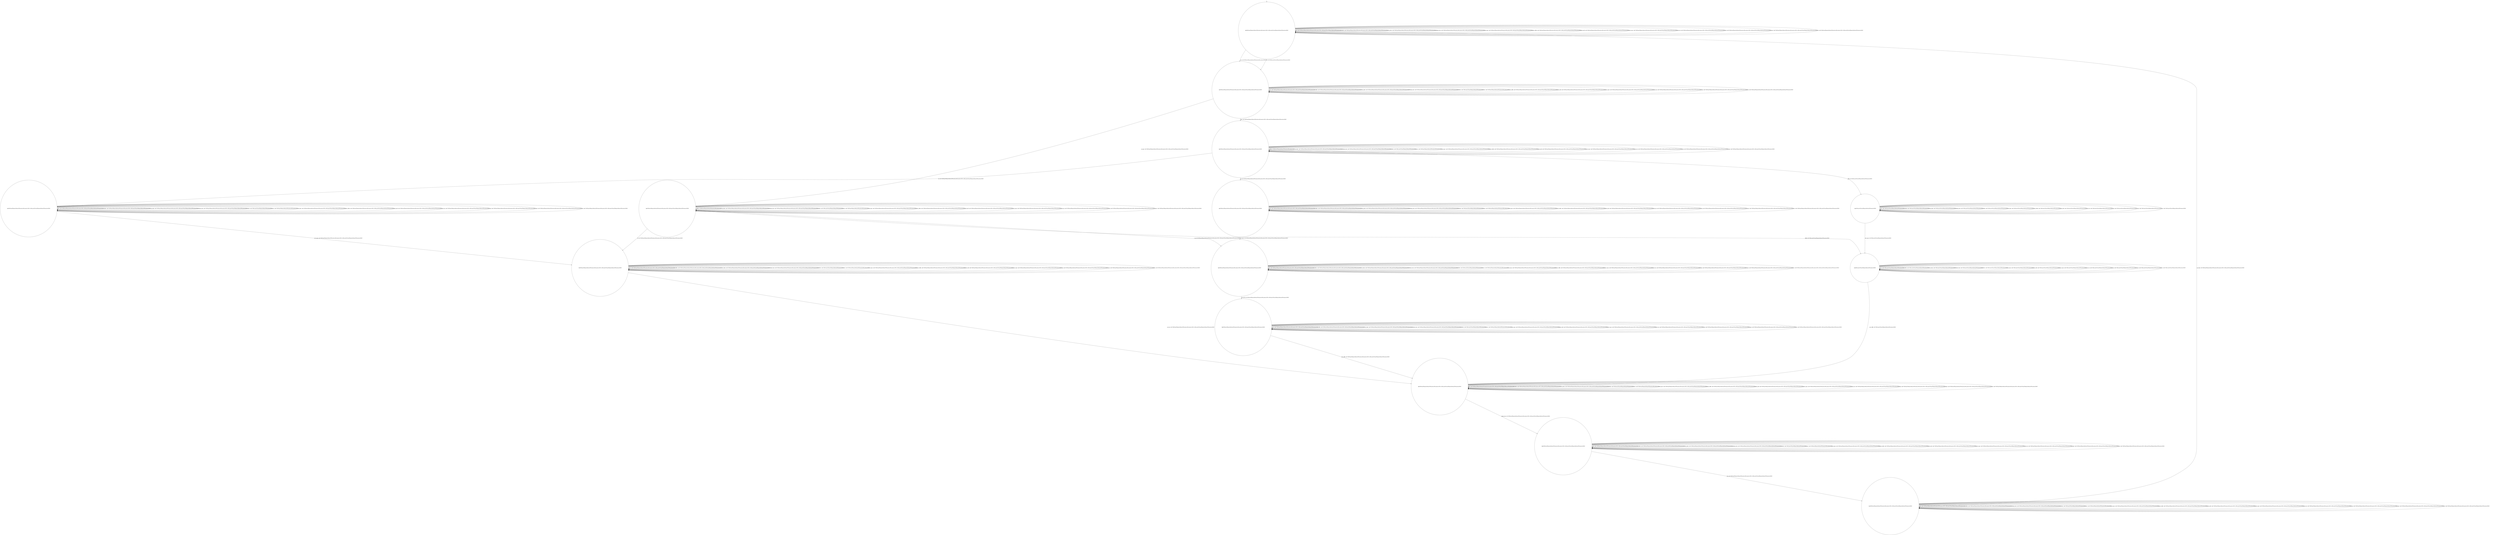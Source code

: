 digraph g {
	edge [lblstyle="above, sloped"];
	s0 [shape="circle" label="0@[((EUR and TEA and CAP and TON and not DOL and not COF) or (DOL and COF and TEA and CAP and TON and not EUR))]"];
	s1 [shape="circle" label="1@[((EUR and TEA and CAP and TON and not DOL and not COF) or (DOL and COF and TEA and CAP and TON and not EUR))]"];
	s2 [shape="circle" label="2@[((EUR and TEA and CAP and TON and not DOL and not COF) or (DOL and COF and TEA and CAP and TON and not EUR))]"];
	s3 [shape="circle" label="3@[((EUR and TEA and CAP and TON and not DOL and not COF) or (DOL and COF and TEA and CAP and TON and not EUR))]"];
	s4 [shape="circle" label="4@[((EUR and TEA and CAP and TON and not DOL and not COF) or (DOL and COF and TEA and CAP and TON and not EUR))]"];
	s5 [shape="circle" label="5@[((EUR and TEA and CAP and TON and not DOL and not COF) or (DOL and COF and TEA and CAP and TON and not EUR))]"];
	s6 [shape="circle" label="6@[((EUR and TEA and CAP and TON and not DOL and not COF) or (DOL and COF and TEA and CAP and TON and not EUR))]"];
	s7 [shape="circle" label="7@[((EUR and TEA and CAP and TON and not DOL and not COF) or (DOL and COF and TEA and CAP and TON and not EUR))]"];
	s8 [shape="circle" label="8@[((EUR and TEA and CAP and TON and not DOL and not COF) or (DOL and COF and TEA and CAP and TON and not EUR))]"];
	s9 [shape="circle" label="9@[((EUR and TEA and CAP and TON and not DOL and not COF) or (DOL and COF and TEA and CAP and TON and not EUR))]"];
	s10 [shape="circle" label="10@[((EUR and TEA and CAP and TON and not DOL and not COF) or (DOL and COF and TEA and CAP and TON and not EUR))]"];
	s11 [shape="circle" label="11@[((EUR and TEA and CAP and TON and not DOL and not COF) or (DOL and COF and TEA and CAP and TON and not EUR))]"];
	s12 [shape="circle" label="12@[((DOL and COF and TEA and CAP and TON and not EUR))]"];
	s13 [shape="circle" label="13@[((DOL and COF and TEA and CAP and TON and not EUR))]"];
	s0 -> s0 [label="cap / nok() [((EUR and TEA and CAP and TON and not DOL and not COF) or (DOL and COF and TEA and CAP and TON and not EUR))]"];
	s0 -> s0 [label="coffee / nok() [((EUR and TEA and CAP and TON and not DOL and not COF) or (DOL and COF and TEA and CAP and TON and not EUR))]"];
	s0 -> s0 [label="cup_taken / nok() [((EUR and TEA and CAP and TON and not DOL and not COF) or (DOL and COF and TEA and CAP and TON and not EUR))]"];
	s0 -> s0 [label="display_done / nok() [((EUR and TEA and CAP and TON and not DOL and not COF) or (DOL and COF and TEA and CAP and TON and not EUR))]"];
	s0 -> s1 [label="dollar / ok() [((DOL and COF and TEA and CAP and TON and not EUR))]"];
	s0 -> s1 [label="euro / ok() [((EUR and TEA and CAP and TON and not DOL and not COF))]"];
	s0 -> s0 [label="no_sugar / nok() [((EUR and TEA and CAP and TON and not DOL and not COF) or (DOL and COF and TEA and CAP and TON and not EUR))]"];
	s0 -> s0 [label="pour_coffee / nok() [((EUR and TEA and CAP and TON and not DOL and not COF) or (DOL and COF and TEA and CAP and TON and not EUR))]"];
	s0 -> s0 [label="pour_milk / nok() [((EUR and TEA and CAP and TON and not DOL and not COF) or (DOL and COF and TEA and CAP and TON and not EUR))]"];
	s0 -> s0 [label="pour_sugar / nok() [((EUR and TEA and CAP and TON and not DOL and not COF) or (DOL and COF and TEA and CAP and TON and not EUR))]"];
	s0 -> s0 [label="pour_tea / nok() [((EUR and TEA and CAP and TON and not DOL and not COF) or (DOL and COF and TEA and CAP and TON and not EUR))]"];
	s0 -> s0 [label="ring / nok() [((EUR and TEA and CAP and TON and not DOL and not COF) or (DOL and COF and TEA and CAP and TON and not EUR))]"];
	s0 -> s0 [label="sugar / nok() [((EUR and TEA and CAP and TON and not DOL and not COF) or (DOL and COF and TEA and CAP and TON and not EUR))]"];
	s0 -> s0 [label="tea / nok() [((EUR and TEA and CAP and TON and not DOL and not COF) or (DOL and COF and TEA and CAP and TON and not EUR))]"];
	s1 -> s1 [label="cap / nok() [((EUR and TEA and CAP and TON and not DOL and not COF) or (DOL and COF and TEA and CAP and TON and not EUR))]"];
	s1 -> s1 [label="coffee / nok() [((EUR and TEA and CAP and TON and not DOL and not COF) or (DOL and COF and TEA and CAP and TON and not EUR))]"];
	s1 -> s1 [label="cup_taken / nok() [((EUR and TEA and CAP and TON and not DOL and not COF) or (DOL and COF and TEA and CAP and TON and not EUR))]"];
	s1 -> s1 [label="display_done / nok() [((EUR and TEA and CAP and TON and not DOL and not COF) or (DOL and COF and TEA and CAP and TON and not EUR))]"];
	s1 -> s1 [label="dollar / nok() [((DOL and COF and TEA and CAP and TON and not EUR))]"];
	s1 -> s1 [label="euro / nok() [((EUR and TEA and CAP and TON and not DOL and not COF))]"];
	s1 -> s2 [label="no_sugar / ok() [((EUR and TEA and CAP and TON and not DOL and not COF) or (DOL and COF and TEA and CAP and TON and not EUR))]"];
	s1 -> s1 [label="pour_coffee / nok() [((EUR and TEA and CAP and TON and not DOL and not COF) or (DOL and COF and TEA and CAP and TON and not EUR))]"];
	s1 -> s1 [label="pour_milk / nok() [((EUR and TEA and CAP and TON and not DOL and not COF) or (DOL and COF and TEA and CAP and TON and not EUR))]"];
	s1 -> s1 [label="pour_sugar / nok() [((EUR and TEA and CAP and TON and not DOL and not COF) or (DOL and COF and TEA and CAP and TON and not EUR))]"];
	s1 -> s1 [label="pour_tea / nok() [((EUR and TEA and CAP and TON and not DOL and not COF) or (DOL and COF and TEA and CAP and TON and not EUR))]"];
	s1 -> s1 [label="ring / nok() [((EUR and TEA and CAP and TON and not DOL and not COF) or (DOL and COF and TEA and CAP and TON and not EUR))]"];
	s1 -> s3 [label="sugar / ok() [((EUR and TEA and CAP and TON and not DOL and not COF) or (DOL and COF and TEA and CAP and TON and not EUR))]"];
	s1 -> s1 [label="tea / nok() [((EUR and TEA and CAP and TON and not DOL and not COF) or (DOL and COF and TEA and CAP and TON and not EUR))]"];
	s2 -> s6 [label="cap / ok() [((EUR and TEA and CAP and TON and not DOL and not COF) or (DOL and COF and TEA and CAP and TON and not EUR))]"];
	s2 -> s13 [label="coffee / ok() [((DOL and COF and TEA and CAP and TON and not EUR))]"];
	s2 -> s2 [label="coffee / Ω [((EUR and TEA and CAP and TON and not DOL and not COF))]"];
	s2 -> s2 [label="cup_taken / nok() [((EUR and TEA and CAP and TON and not DOL and not COF) or (DOL and COF and TEA and CAP and TON and not EUR))]"];
	s2 -> s2 [label="display_done / nok() [((EUR and TEA and CAP and TON and not DOL and not COF) or (DOL and COF and TEA and CAP and TON and not EUR))]"];
	s2 -> s2 [label="dollar / nok() [((DOL and COF and TEA and CAP and TON and not EUR))]"];
	s2 -> s2 [label="euro / nok() [((EUR and TEA and CAP and TON and not DOL and not COF))]"];
	s2 -> s2 [label="no_sugar / nok() [((EUR and TEA and CAP and TON and not DOL and not COF) or (DOL and COF and TEA and CAP and TON and not EUR))]"];
	s2 -> s2 [label="pour_coffee / nok() [((EUR and TEA and CAP and TON and not DOL and not COF) or (DOL and COF and TEA and CAP and TON and not EUR))]"];
	s2 -> s2 [label="pour_milk / nok() [((EUR and TEA and CAP and TON and not DOL and not COF) or (DOL and COF and TEA and CAP and TON and not EUR))]"];
	s2 -> s2 [label="pour_sugar / nok() [((EUR and TEA and CAP and TON and not DOL and not COF) or (DOL and COF and TEA and CAP and TON and not EUR))]"];
	s2 -> s2 [label="pour_tea / nok() [((EUR and TEA and CAP and TON and not DOL and not COF) or (DOL and COF and TEA and CAP and TON and not EUR))]"];
	s2 -> s2 [label="ring / nok() [((EUR and TEA and CAP and TON and not DOL and not COF) or (DOL and COF and TEA and CAP and TON and not EUR))]"];
	s2 -> s2 [label="sugar / void() [((EUR and TEA and CAP and TON and not DOL and not COF) or (DOL and COF and TEA and CAP and TON and not EUR))]"];
	s2 -> s7 [label="tea / ok() [((EUR and TEA and CAP and TON and not DOL and not COF) or (DOL and COF and TEA and CAP and TON and not EUR))]"];
	s3 -> s4 [label="cap / ok() [((EUR and TEA and CAP and TON and not DOL and not COF) or (DOL and COF and TEA and CAP and TON and not EUR))]"];
	s3 -> s12 [label="coffee / ok() [((DOL and COF and TEA and CAP and TON and not EUR))]"];
	s3 -> s3 [label="coffee / Ω [((EUR and TEA and CAP and TON and not DOL and not COF))]"];
	s3 -> s3 [label="cup_taken / nok() [((EUR and TEA and CAP and TON and not DOL and not COF) or (DOL and COF and TEA and CAP and TON and not EUR))]"];
	s3 -> s3 [label="display_done / nok() [((EUR and TEA and CAP and TON and not DOL and not COF) or (DOL and COF and TEA and CAP and TON and not EUR))]"];
	s3 -> s3 [label="dollar / nok() [((DOL and COF and TEA and CAP and TON and not EUR))]"];
	s3 -> s3 [label="euro / nok() [((EUR and TEA and CAP and TON and not DOL and not COF))]"];
	s3 -> s3 [label="no_sugar / void() [((EUR and TEA and CAP and TON and not DOL and not COF) or (DOL and COF and TEA and CAP and TON and not EUR))]"];
	s3 -> s3 [label="pour_coffee / nok() [((EUR and TEA and CAP and TON and not DOL and not COF) or (DOL and COF and TEA and CAP and TON and not EUR))]"];
	s3 -> s3 [label="pour_milk / nok() [((EUR and TEA and CAP and TON and not DOL and not COF) or (DOL and COF and TEA and CAP and TON and not EUR))]"];
	s3 -> s3 [label="pour_sugar / nok() [((EUR and TEA and CAP and TON and not DOL and not COF) or (DOL and COF and TEA and CAP and TON and not EUR))]"];
	s3 -> s3 [label="pour_tea / nok() [((EUR and TEA and CAP and TON and not DOL and not COF) or (DOL and COF and TEA and CAP and TON and not EUR))]"];
	s3 -> s3 [label="ring / nok() [((EUR and TEA and CAP and TON and not DOL and not COF) or (DOL and COF and TEA and CAP and TON and not EUR))]"];
	s3 -> s3 [label="sugar / nok() [((EUR and TEA and CAP and TON and not DOL and not COF) or (DOL and COF and TEA and CAP and TON and not EUR))]"];
	s3 -> s5 [label="tea / ok() [((EUR and TEA and CAP and TON and not DOL and not COF) or (DOL and COF and TEA and CAP and TON and not EUR))]"];
	s4 -> s4 [label="cap / nok() [((EUR and TEA and CAP and TON and not DOL and not COF) or (DOL and COF and TEA and CAP and TON and not EUR))]"];
	s4 -> s4 [label="coffee / void() [((EUR and TEA and CAP and TON and not DOL and not COF) or (DOL and COF and TEA and CAP and TON and not EUR))]"];
	s4 -> s4 [label="cup_taken / nok() [((EUR and TEA and CAP and TON and not DOL and not COF) or (DOL and COF and TEA and CAP and TON and not EUR))]"];
	s4 -> s4 [label="display_done / nok() [((EUR and TEA and CAP and TON and not DOL and not COF) or (DOL and COF and TEA and CAP and TON and not EUR))]"];
	s4 -> s4 [label="dollar / nok() [((DOL and COF and TEA and CAP and TON and not EUR))]"];
	s4 -> s4 [label="euro / nok() [((EUR and TEA and CAP and TON and not DOL and not COF))]"];
	s4 -> s4 [label="no_sugar / nok() [((EUR and TEA and CAP and TON and not DOL and not COF) or (DOL and COF and TEA and CAP and TON and not EUR))]"];
	s4 -> s4 [label="pour_coffee / nok() [((EUR and TEA and CAP and TON and not DOL and not COF) or (DOL and COF and TEA and CAP and TON and not EUR))]"];
	s4 -> s4 [label="pour_milk / nok() [((EUR and TEA and CAP and TON and not DOL and not COF) or (DOL and COF and TEA and CAP and TON and not EUR))]"];
	s4 -> s6 [label="pour_sugar / ok() [((EUR and TEA and CAP and TON and not DOL and not COF) or (DOL and COF and TEA and CAP and TON and not EUR))]"];
	s4 -> s4 [label="pour_tea / nok() [((EUR and TEA and CAP and TON and not DOL and not COF) or (DOL and COF and TEA and CAP and TON and not EUR))]"];
	s4 -> s4 [label="ring / nok() [((EUR and TEA and CAP and TON and not DOL and not COF) or (DOL and COF and TEA and CAP and TON and not EUR))]"];
	s4 -> s4 [label="sugar / nok() [((EUR and TEA and CAP and TON and not DOL and not COF) or (DOL and COF and TEA and CAP and TON and not EUR))]"];
	s4 -> s4 [label="tea / void() [((EUR and TEA and CAP and TON and not DOL and not COF) or (DOL and COF and TEA and CAP and TON and not EUR))]"];
	s5 -> s5 [label="cap / void() [((EUR and TEA and CAP and TON and not DOL and not COF) or (DOL and COF and TEA and CAP and TON and not EUR))]"];
	s5 -> s5 [label="coffee / void() [((EUR and TEA and CAP and TON and not DOL and not COF) or (DOL and COF and TEA and CAP and TON and not EUR))]"];
	s5 -> s5 [label="cup_taken / nok() [((EUR and TEA and CAP and TON and not DOL and not COF) or (DOL and COF and TEA and CAP and TON and not EUR))]"];
	s5 -> s5 [label="display_done / nok() [((EUR and TEA and CAP and TON and not DOL and not COF) or (DOL and COF and TEA and CAP and TON and not EUR))]"];
	s5 -> s5 [label="dollar / nok() [((DOL and COF and TEA and CAP and TON and not EUR))]"];
	s5 -> s5 [label="euro / nok() [((EUR and TEA and CAP and TON and not DOL and not COF))]"];
	s5 -> s5 [label="no_sugar / nok() [((EUR and TEA and CAP and TON and not DOL and not COF) or (DOL and COF and TEA and CAP and TON and not EUR))]"];
	s5 -> s5 [label="pour_coffee / nok() [((EUR and TEA and CAP and TON and not DOL and not COF) or (DOL and COF and TEA and CAP and TON and not EUR))]"];
	s5 -> s5 [label="pour_milk / nok() [((EUR and TEA and CAP and TON and not DOL and not COF) or (DOL and COF and TEA and CAP and TON and not EUR))]"];
	s5 -> s7 [label="pour_sugar / ok() [((EUR and TEA and CAP and TON and not DOL and not COF) or (DOL and COF and TEA and CAP and TON and not EUR))]"];
	s5 -> s5 [label="pour_tea / nok() [((EUR and TEA and CAP and TON and not DOL and not COF) or (DOL and COF and TEA and CAP and TON and not EUR))]"];
	s5 -> s5 [label="ring / nok() [((EUR and TEA and CAP and TON and not DOL and not COF) or (DOL and COF and TEA and CAP and TON and not EUR))]"];
	s5 -> s5 [label="sugar / nok() [((EUR and TEA and CAP and TON and not DOL and not COF) or (DOL and COF and TEA and CAP and TON and not EUR))]"];
	s5 -> s5 [label="tea / nok() [((EUR and TEA and CAP and TON and not DOL and not COF) or (DOL and COF and TEA and CAP and TON and not EUR))]"];
	s6 -> s6 [label="cap / nok() [((EUR and TEA and CAP and TON and not DOL and not COF) or (DOL and COF and TEA and CAP and TON and not EUR))]"];
	s6 -> s6 [label="coffee / void() [((EUR and TEA and CAP and TON and not DOL and not COF) or (DOL and COF and TEA and CAP and TON and not EUR))]"];
	s6 -> s6 [label="cup_taken / nok() [((EUR and TEA and CAP and TON and not DOL and not COF) or (DOL and COF and TEA and CAP and TON and not EUR))]"];
	s6 -> s6 [label="display_done / nok() [((EUR and TEA and CAP and TON and not DOL and not COF) or (DOL and COF and TEA and CAP and TON and not EUR))]"];
	s6 -> s6 [label="dollar / nok() [((DOL and COF and TEA and CAP and TON and not EUR))]"];
	s6 -> s6 [label="euro / nok() [((EUR and TEA and CAP and TON and not DOL and not COF))]"];
	s6 -> s6 [label="no_sugar / nok() [((EUR and TEA and CAP and TON and not DOL and not COF) or (DOL and COF and TEA and CAP and TON and not EUR))]"];
	s6 -> s6 [label="pour_coffee / nok() [((EUR and TEA and CAP and TON and not DOL and not COF) or (DOL and COF and TEA and CAP and TON and not EUR))]"];
	s6 -> s9 [label="pour_milk / ok() [((EUR and TEA and CAP and TON and not DOL and not COF) or (DOL and COF and TEA and CAP and TON and not EUR))]"];
	s6 -> s6 [label="pour_sugar / nok() [((EUR and TEA and CAP and TON and not DOL and not COF) or (DOL and COF and TEA and CAP and TON and not EUR))]"];
	s6 -> s6 [label="pour_tea / nok() [((EUR and TEA and CAP and TON and not DOL and not COF) or (DOL and COF and TEA and CAP and TON and not EUR))]"];
	s6 -> s6 [label="ring / nok() [((EUR and TEA and CAP and TON and not DOL and not COF) or (DOL and COF and TEA and CAP and TON and not EUR))]"];
	s6 -> s6 [label="sugar / nok() [((EUR and TEA and CAP and TON and not DOL and not COF) or (DOL and COF and TEA and CAP and TON and not EUR))]"];
	s6 -> s6 [label="tea / void() [((EUR and TEA and CAP and TON and not DOL and not COF) or (DOL and COF and TEA and CAP and TON and not EUR))]"];
	s7 -> s7 [label="cap / void() [((EUR and TEA and CAP and TON and not DOL and not COF) or (DOL and COF and TEA and CAP and TON and not EUR))]"];
	s7 -> s7 [label="coffee / void() [((EUR and TEA and CAP and TON and not DOL and not COF) or (DOL and COF and TEA and CAP and TON and not EUR))]"];
	s7 -> s7 [label="cup_taken / nok() [((EUR and TEA and CAP and TON and not DOL and not COF) or (DOL and COF and TEA and CAP and TON and not EUR))]"];
	s7 -> s7 [label="display_done / nok() [((EUR and TEA and CAP and TON and not DOL and not COF) or (DOL and COF and TEA and CAP and TON and not EUR))]"];
	s7 -> s7 [label="dollar / nok() [((DOL and COF and TEA and CAP and TON and not EUR))]"];
	s7 -> s7 [label="euro / nok() [((EUR and TEA and CAP and TON and not DOL and not COF))]"];
	s7 -> s7 [label="no_sugar / nok() [((EUR and TEA and CAP and TON and not DOL and not COF) or (DOL and COF and TEA and CAP and TON and not EUR))]"];
	s7 -> s7 [label="pour_coffee / nok() [((EUR and TEA and CAP and TON and not DOL and not COF) or (DOL and COF and TEA and CAP and TON and not EUR))]"];
	s7 -> s7 [label="pour_milk / nok() [((EUR and TEA and CAP and TON and not DOL and not COF) or (DOL and COF and TEA and CAP and TON and not EUR))]"];
	s7 -> s7 [label="pour_sugar / nok() [((EUR and TEA and CAP and TON and not DOL and not COF) or (DOL and COF and TEA and CAP and TON and not EUR))]"];
	s7 -> s8 [label="pour_tea / ok() [((EUR and TEA and CAP and TON and not DOL and not COF) or (DOL and COF and TEA and CAP and TON and not EUR))]"];
	s7 -> s7 [label="ring / nok() [((EUR and TEA and CAP and TON and not DOL and not COF) or (DOL and COF and TEA and CAP and TON and not EUR))]"];
	s7 -> s7 [label="sugar / nok() [((EUR and TEA and CAP and TON and not DOL and not COF) or (DOL and COF and TEA and CAP and TON and not EUR))]"];
	s7 -> s7 [label="tea / nok() [((EUR and TEA and CAP and TON and not DOL and not COF) or (DOL and COF and TEA and CAP and TON and not EUR))]"];
	s8 -> s8 [label="cap / nok() [((EUR and TEA and CAP and TON and not DOL and not COF) or (DOL and COF and TEA and CAP and TON and not EUR))]"];
	s8 -> s8 [label="coffee / nok() [((EUR and TEA and CAP and TON and not DOL and not COF) or (DOL and COF and TEA and CAP and TON and not EUR))]"];
	s8 -> s8 [label="cup_taken / nok() [((EUR and TEA and CAP and TON and not DOL and not COF) or (DOL and COF and TEA and CAP and TON and not EUR))]"];
	s8 -> s10 [label="display_done / ok() [((EUR and TEA and CAP and TON and not DOL and not COF) or (DOL and COF and TEA and CAP and TON and not EUR))]"];
	s8 -> s8 [label="dollar / nok() [((DOL and COF and TEA and CAP and TON and not EUR))]"];
	s8 -> s8 [label="euro / nok() [((EUR and TEA and CAP and TON and not DOL and not COF))]"];
	s8 -> s8 [label="no_sugar / nok() [((EUR and TEA and CAP and TON and not DOL and not COF) or (DOL and COF and TEA and CAP and TON and not EUR))]"];
	s8 -> s8 [label="pour_coffee / nok() [((EUR and TEA and CAP and TON and not DOL and not COF) or (DOL and COF and TEA and CAP and TON and not EUR))]"];
	s8 -> s8 [label="pour_milk / nok() [((EUR and TEA and CAP and TON and not DOL and not COF) or (DOL and COF and TEA and CAP and TON and not EUR))]"];
	s8 -> s8 [label="pour_sugar / nok() [((EUR and TEA and CAP and TON and not DOL and not COF) or (DOL and COF and TEA and CAP and TON and not EUR))]"];
	s8 -> s8 [label="pour_tea / nok() [((EUR and TEA and CAP and TON and not DOL and not COF) or (DOL and COF and TEA and CAP and TON and not EUR))]"];
	s8 -> s8 [label="ring / nok() [((EUR and TEA and CAP and TON and not DOL and not COF) or (DOL and COF and TEA and CAP and TON and not EUR))]"];
	s8 -> s8 [label="sugar / nok() [((EUR and TEA and CAP and TON and not DOL and not COF) or (DOL and COF and TEA and CAP and TON and not EUR))]"];
	s8 -> s8 [label="tea / nok() [((EUR and TEA and CAP and TON and not DOL and not COF) or (DOL and COF and TEA and CAP and TON and not EUR))]"];
	s9 -> s9 [label="cap / nok() [((EUR and TEA and CAP and TON and not DOL and not COF) or (DOL and COF and TEA and CAP and TON and not EUR))]"];
	s9 -> s9 [label="coffee / nok() [((EUR and TEA and CAP and TON and not DOL and not COF) or (DOL and COF and TEA and CAP and TON and not EUR))]"];
	s9 -> s9 [label="cup_taken / nok() [((EUR and TEA and CAP and TON and not DOL and not COF) or (DOL and COF and TEA and CAP and TON and not EUR))]"];
	s9 -> s9 [label="display_done / nok() [((EUR and TEA and CAP and TON and not DOL and not COF) or (DOL and COF and TEA and CAP and TON and not EUR))]"];
	s9 -> s9 [label="dollar / nok() [((DOL and COF and TEA and CAP and TON and not EUR))]"];
	s9 -> s9 [label="euro / nok() [((EUR and TEA and CAP and TON and not DOL and not COF))]"];
	s9 -> s9 [label="no_sugar / nok() [((EUR and TEA and CAP and TON and not DOL and not COF) or (DOL and COF and TEA and CAP and TON and not EUR))]"];
	s9 -> s8 [label="pour_coffee / ok() [((EUR and TEA and CAP and TON and not DOL and not COF) or (DOL and COF and TEA and CAP and TON and not EUR))]"];
	s9 -> s9 [label="pour_milk / nok() [((EUR and TEA and CAP and TON and not DOL and not COF) or (DOL and COF and TEA and CAP and TON and not EUR))]"];
	s9 -> s9 [label="pour_sugar / nok() [((EUR and TEA and CAP and TON and not DOL and not COF) or (DOL and COF and TEA and CAP and TON and not EUR))]"];
	s9 -> s9 [label="pour_tea / nok() [((EUR and TEA and CAP and TON and not DOL and not COF) or (DOL and COF and TEA and CAP and TON and not EUR))]"];
	s9 -> s9 [label="ring / nok() [((EUR and TEA and CAP and TON and not DOL and not COF) or (DOL and COF and TEA and CAP and TON and not EUR))]"];
	s9 -> s9 [label="sugar / nok() [((EUR and TEA and CAP and TON and not DOL and not COF) or (DOL and COF and TEA and CAP and TON and not EUR))]"];
	s9 -> s9 [label="tea / nok() [((EUR and TEA and CAP and TON and not DOL and not COF) or (DOL and COF and TEA and CAP and TON and not EUR))]"];
	s10 -> s10 [label="cap / nok() [((EUR and TEA and CAP and TON and not DOL and not COF) or (DOL and COF and TEA and CAP and TON and not EUR))]"];
	s10 -> s10 [label="coffee / nok() [((EUR and TEA and CAP and TON and not DOL and not COF) or (DOL and COF and TEA and CAP and TON and not EUR))]"];
	s10 -> s10 [label="cup_taken / nok() [((EUR and TEA and CAP and TON and not DOL and not COF) or (DOL and COF and TEA and CAP and TON and not EUR))]"];
	s10 -> s10 [label="display_done / nok() [((EUR and TEA and CAP and TON and not DOL and not COF) or (DOL and COF and TEA and CAP and TON and not EUR))]"];
	s10 -> s10 [label="dollar / nok() [((DOL and COF and TEA and CAP and TON and not EUR))]"];
	s10 -> s10 [label="euro / nok() [((EUR and TEA and CAP and TON and not DOL and not COF))]"];
	s10 -> s10 [label="no_sugar / nok() [((EUR and TEA and CAP and TON and not DOL and not COF) or (DOL and COF and TEA and CAP and TON and not EUR))]"];
	s10 -> s10 [label="pour_coffee / nok() [((EUR and TEA and CAP and TON and not DOL and not COF) or (DOL and COF and TEA and CAP and TON and not EUR))]"];
	s10 -> s10 [label="pour_milk / nok() [((EUR and TEA and CAP and TON and not DOL and not COF) or (DOL and COF and TEA and CAP and TON and not EUR))]"];
	s10 -> s10 [label="pour_sugar / nok() [((EUR and TEA and CAP and TON and not DOL and not COF) or (DOL and COF and TEA and CAP and TON and not EUR))]"];
	s10 -> s10 [label="pour_tea / nok() [((EUR and TEA and CAP and TON and not DOL and not COF) or (DOL and COF and TEA and CAP and TON and not EUR))]"];
	s10 -> s11 [label="ring / ok() [((EUR and TEA and CAP and TON and not DOL and not COF) or (DOL and COF and TEA and CAP and TON and not EUR))]"];
	s10 -> s10 [label="sugar / nok() [((EUR and TEA and CAP and TON and not DOL and not COF) or (DOL and COF and TEA and CAP and TON and not EUR))]"];
	s10 -> s10 [label="tea / nok() [((EUR and TEA and CAP and TON and not DOL and not COF) or (DOL and COF and TEA and CAP and TON and not EUR))]"];
	s11 -> s11 [label="cap / nok() [((EUR and TEA and CAP and TON and not DOL and not COF) or (DOL and COF and TEA and CAP and TON and not EUR))]"];
	s11 -> s11 [label="coffee / nok() [((EUR and TEA and CAP and TON and not DOL and not COF) or (DOL and COF and TEA and CAP and TON and not EUR))]"];
	s11 -> s0 [label="cup_taken / ok() [((EUR and TEA and CAP and TON and not DOL and not COF) or (DOL and COF and TEA and CAP and TON and not EUR))]"];
	s11 -> s11 [label="display_done / nok() [((EUR and TEA and CAP and TON and not DOL and not COF) or (DOL and COF and TEA and CAP and TON and not EUR))]"];
	s11 -> s11 [label="dollar / nok() [((DOL and COF and TEA and CAP and TON and not EUR))]"];
	s11 -> s11 [label="euro / nok() [((EUR and TEA and CAP and TON and not DOL and not COF))]"];
	s11 -> s11 [label="no_sugar / nok() [((EUR and TEA and CAP and TON and not DOL and not COF) or (DOL and COF and TEA and CAP and TON and not EUR))]"];
	s11 -> s11 [label="pour_coffee / nok() [((EUR and TEA and CAP and TON and not DOL and not COF) or (DOL and COF and TEA and CAP and TON and not EUR))]"];
	s11 -> s11 [label="pour_milk / nok() [((EUR and TEA and CAP and TON and not DOL and not COF) or (DOL and COF and TEA and CAP and TON and not EUR))]"];
	s11 -> s11 [label="pour_sugar / nok() [((EUR and TEA and CAP and TON and not DOL and not COF) or (DOL and COF and TEA and CAP and TON and not EUR))]"];
	s11 -> s11 [label="pour_tea / nok() [((EUR and TEA and CAP and TON and not DOL and not COF) or (DOL and COF and TEA and CAP and TON and not EUR))]"];
	s11 -> s11 [label="ring / nok() [((EUR and TEA and CAP and TON and not DOL and not COF) or (DOL and COF and TEA and CAP and TON and not EUR))]"];
	s11 -> s11 [label="sugar / nok() [((EUR and TEA and CAP and TON and not DOL and not COF) or (DOL and COF and TEA and CAP and TON and not EUR))]"];
	s11 -> s11 [label="tea / nok() [((EUR and TEA and CAP and TON and not DOL and not COF) or (DOL and COF and TEA and CAP and TON and not EUR))]"];
	s12 -> s12 [label="cap / void() [((DOL and COF and TEA and CAP and TON and not EUR))]"];
	s12 -> s12 [label="coffee / nok() [((DOL and COF and TEA and CAP and TON and not EUR))]"];
	s12 -> s12 [label="cup_taken / nok() [((DOL and COF and TEA and CAP and TON and not EUR))]"];
	s12 -> s12 [label="display_done / nok() [((DOL and COF and TEA and CAP and TON and not EUR))]"];
	s12 -> s12 [label="dollar / nok() [((DOL and COF and TEA and CAP and TON and not EUR))]"];
	s12 -> s12 [label="no_sugar / nok() [((DOL and COF and TEA and CAP and TON and not EUR))]"];
	s12 -> s12 [label="pour_coffee / nok() [((DOL and COF and TEA and CAP and TON and not EUR))]"];
	s12 -> s12 [label="pour_milk / nok() [((DOL and COF and TEA and CAP and TON and not EUR))]"];
	s12 -> s13 [label="pour_sugar / ok() [((DOL and COF and TEA and CAP and TON and not EUR))]"];
	s12 -> s12 [label="pour_tea / nok() [((DOL and COF and TEA and CAP and TON and not EUR))]"];
	s12 -> s12 [label="ring / nok() [((DOL and COF and TEA and CAP and TON and not EUR))]"];
	s12 -> s12 [label="sugar / nok() [((DOL and COF and TEA and CAP and TON and not EUR))]"];
	s12 -> s12 [label="tea / void() [((DOL and COF and TEA and CAP and TON and not EUR))]"];
	s13 -> s13 [label="cap / void() [((DOL and COF and TEA and CAP and TON and not EUR))]"];
	s13 -> s13 [label="coffee / nok() [((DOL and COF and TEA and CAP and TON and not EUR))]"];
	s13 -> s13 [label="cup_taken / nok() [((DOL and COF and TEA and CAP and TON and not EUR))]"];
	s13 -> s13 [label="display_done / nok() [((DOL and COF and TEA and CAP and TON and not EUR))]"];
	s13 -> s13 [label="dollar / nok() [((DOL and COF and TEA and CAP and TON and not EUR))]"];
	s13 -> s13 [label="no_sugar / nok() [((DOL and COF and TEA and CAP and TON and not EUR))]"];
	s13 -> s8 [label="pour_coffee / ok() [((DOL and COF and TEA and CAP and TON and not EUR))]"];
	s13 -> s13 [label="pour_milk / nok() [((DOL and COF and TEA and CAP and TON and not EUR))]"];
	s13 -> s13 [label="pour_sugar / nok() [((DOL and COF and TEA and CAP and TON and not EUR))]"];
	s13 -> s13 [label="pour_tea / nok() [((DOL and COF and TEA and CAP and TON and not EUR))]"];
	s13 -> s13 [label="ring / nok() [((DOL and COF and TEA and CAP and TON and not EUR))]"];
	s13 -> s13 [label="sugar / nok() [((DOL and COF and TEA and CAP and TON and not EUR))]"];
	s13 -> s13 [label="tea / void() [((DOL and COF and TEA and CAP and TON and not EUR))]"];
	__start0 [label="" shape="none" width="0" height="0"];
	__start0 -> s0;
}